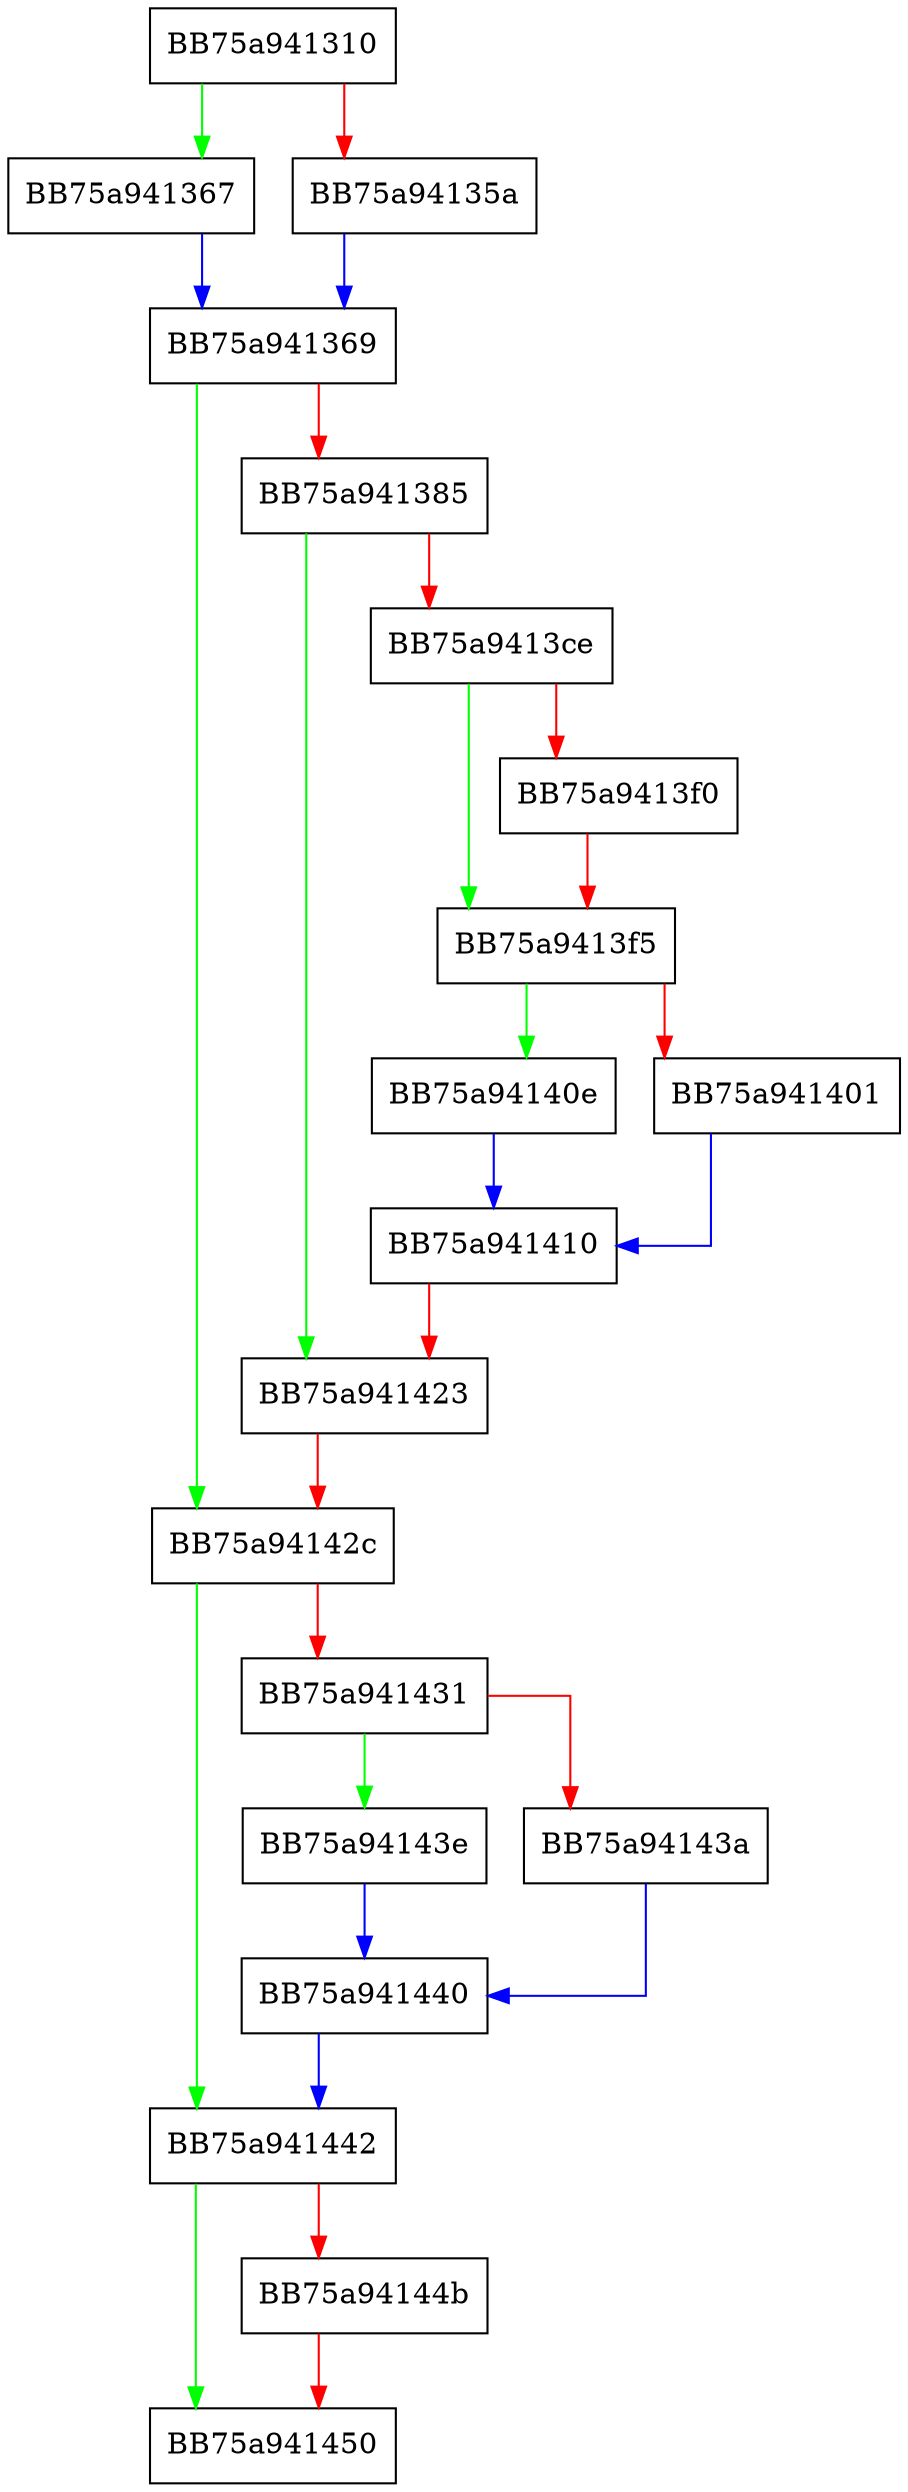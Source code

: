 digraph get_dll_hash {
  node [shape="box"];
  graph [splines=ortho];
  BB75a941310 -> BB75a941367 [color="green"];
  BB75a941310 -> BB75a94135a [color="red"];
  BB75a94135a -> BB75a941369 [color="blue"];
  BB75a941367 -> BB75a941369 [color="blue"];
  BB75a941369 -> BB75a94142c [color="green"];
  BB75a941369 -> BB75a941385 [color="red"];
  BB75a941385 -> BB75a941423 [color="green"];
  BB75a941385 -> BB75a9413ce [color="red"];
  BB75a9413ce -> BB75a9413f5 [color="green"];
  BB75a9413ce -> BB75a9413f0 [color="red"];
  BB75a9413f0 -> BB75a9413f5 [color="red"];
  BB75a9413f5 -> BB75a94140e [color="green"];
  BB75a9413f5 -> BB75a941401 [color="red"];
  BB75a941401 -> BB75a941410 [color="blue"];
  BB75a94140e -> BB75a941410 [color="blue"];
  BB75a941410 -> BB75a941423 [color="red"];
  BB75a941423 -> BB75a94142c [color="red"];
  BB75a94142c -> BB75a941442 [color="green"];
  BB75a94142c -> BB75a941431 [color="red"];
  BB75a941431 -> BB75a94143e [color="green"];
  BB75a941431 -> BB75a94143a [color="red"];
  BB75a94143a -> BB75a941440 [color="blue"];
  BB75a94143e -> BB75a941440 [color="blue"];
  BB75a941440 -> BB75a941442 [color="blue"];
  BB75a941442 -> BB75a941450 [color="green"];
  BB75a941442 -> BB75a94144b [color="red"];
  BB75a94144b -> BB75a941450 [color="red"];
}